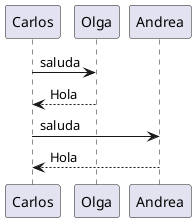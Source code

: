 @startuml diagrama2

    Carlos -> Olga : saluda
    Carlos <-- Olga : Hola
    Carlos -> Andrea : saluda
    Carlos <-- Andrea : Hola

@enduml